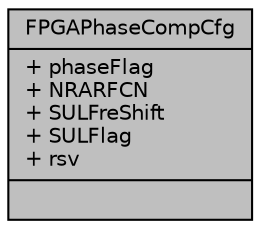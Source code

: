 digraph "FPGAPhaseCompCfg"
{
 // LATEX_PDF_SIZE
  edge [fontname="Helvetica",fontsize="10",labelfontname="Helvetica",labelfontsize="10"];
  node [fontname="Helvetica",fontsize="10",shape=record];
  Node1 [label="{FPGAPhaseCompCfg\n|+ phaseFlag\l+ NRARFCN\l+ SULFreShift\l+ SULFlag\l+ rsv\l|}",height=0.2,width=0.4,color="black", fillcolor="grey75", style="filled", fontcolor="black",tooltip=" "];
}
